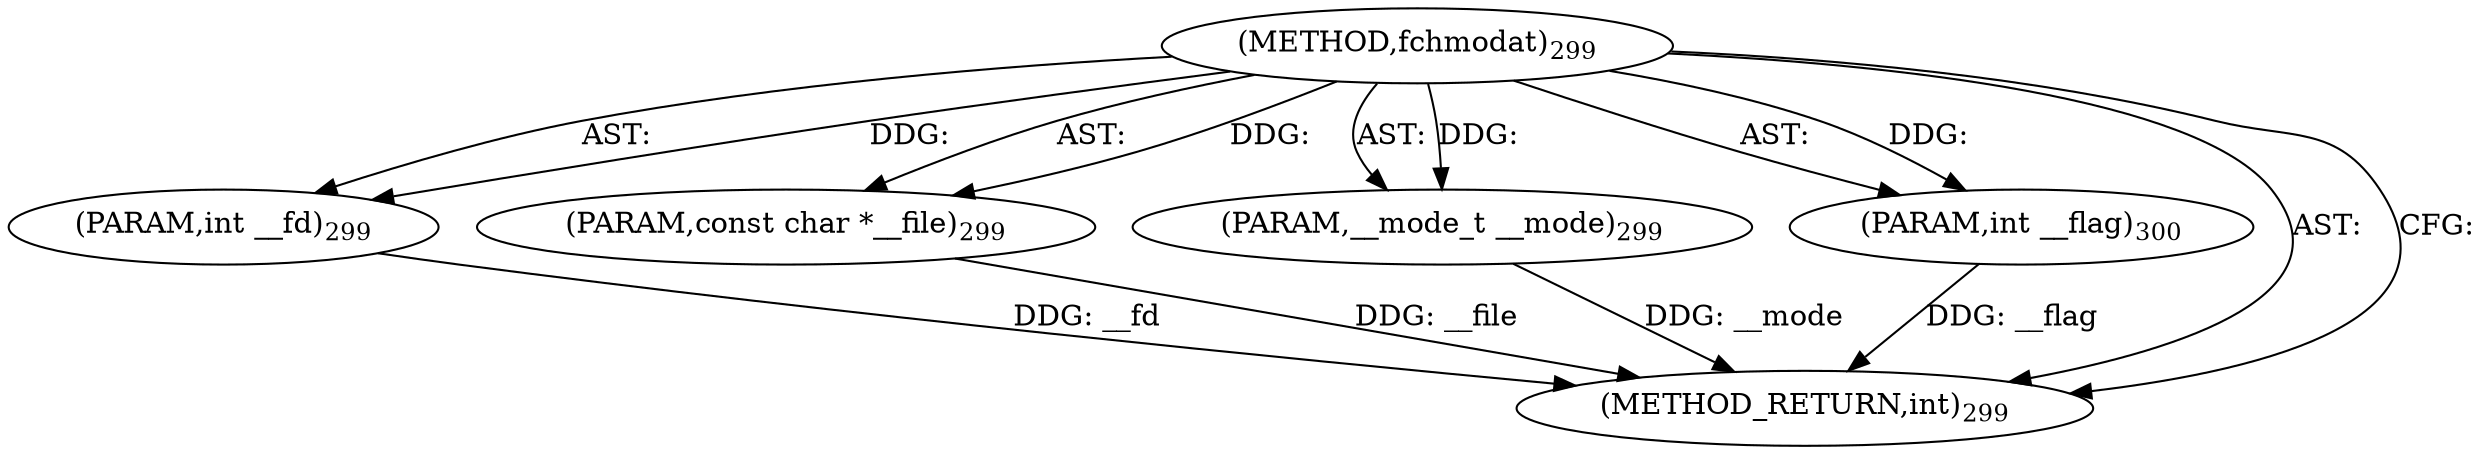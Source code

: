 digraph "fchmodat" {  
"33457" [label = <(METHOD,fchmodat)<SUB>299</SUB>> ]
"33458" [label = <(PARAM,int __fd)<SUB>299</SUB>> ]
"33459" [label = <(PARAM,const char *__file)<SUB>299</SUB>> ]
"33460" [label = <(PARAM,__mode_t __mode)<SUB>299</SUB>> ]
"33461" [label = <(PARAM,int __flag)<SUB>300</SUB>> ]
"33462" [label = <(METHOD_RETURN,int)<SUB>299</SUB>> ]
  "33457" -> "33458"  [ label = "AST: "] 
  "33457" -> "33459"  [ label = "AST: "] 
  "33457" -> "33460"  [ label = "AST: "] 
  "33457" -> "33461"  [ label = "AST: "] 
  "33457" -> "33462"  [ label = "AST: "] 
  "33457" -> "33462"  [ label = "CFG: "] 
  "33458" -> "33462"  [ label = "DDG: __fd"] 
  "33459" -> "33462"  [ label = "DDG: __file"] 
  "33460" -> "33462"  [ label = "DDG: __mode"] 
  "33461" -> "33462"  [ label = "DDG: __flag"] 
  "33457" -> "33458"  [ label = "DDG: "] 
  "33457" -> "33459"  [ label = "DDG: "] 
  "33457" -> "33460"  [ label = "DDG: "] 
  "33457" -> "33461"  [ label = "DDG: "] 
}
